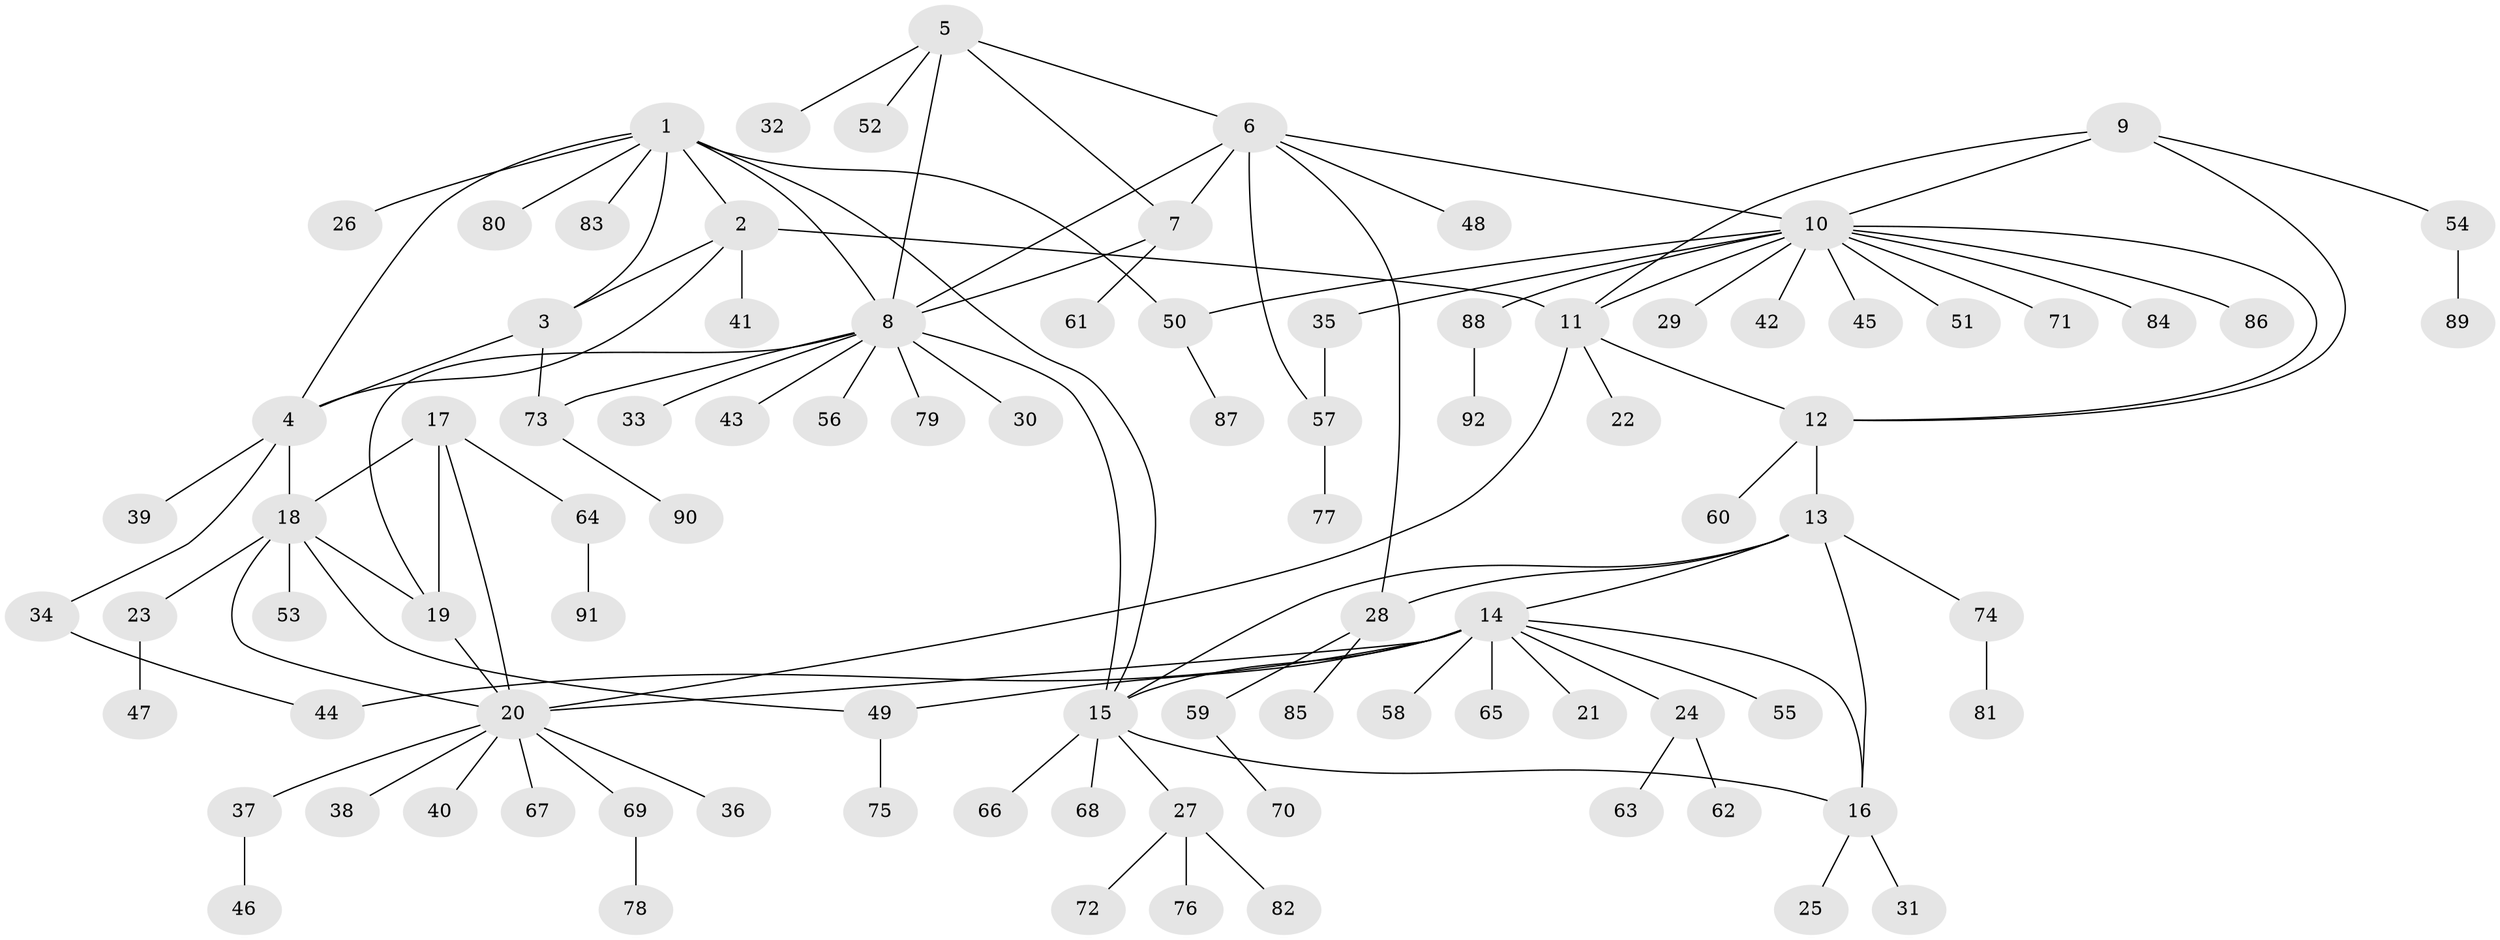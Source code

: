 // coarse degree distribution, {7: 0.05714285714285714, 3: 0.07142857142857142, 5: 0.02857142857142857, 12: 0.04285714285714286, 6: 0.02857142857142857, 10: 0.014285714285714285, 1: 0.6714285714285714, 2: 0.08571428571428572}
// Generated by graph-tools (version 1.1) at 2025/24/03/03/25 07:24:10]
// undirected, 92 vertices, 118 edges
graph export_dot {
graph [start="1"]
  node [color=gray90,style=filled];
  1;
  2;
  3;
  4;
  5;
  6;
  7;
  8;
  9;
  10;
  11;
  12;
  13;
  14;
  15;
  16;
  17;
  18;
  19;
  20;
  21;
  22;
  23;
  24;
  25;
  26;
  27;
  28;
  29;
  30;
  31;
  32;
  33;
  34;
  35;
  36;
  37;
  38;
  39;
  40;
  41;
  42;
  43;
  44;
  45;
  46;
  47;
  48;
  49;
  50;
  51;
  52;
  53;
  54;
  55;
  56;
  57;
  58;
  59;
  60;
  61;
  62;
  63;
  64;
  65;
  66;
  67;
  68;
  69;
  70;
  71;
  72;
  73;
  74;
  75;
  76;
  77;
  78;
  79;
  80;
  81;
  82;
  83;
  84;
  85;
  86;
  87;
  88;
  89;
  90;
  91;
  92;
  1 -- 2;
  1 -- 3;
  1 -- 4;
  1 -- 8;
  1 -- 15;
  1 -- 26;
  1 -- 50;
  1 -- 80;
  1 -- 83;
  2 -- 3;
  2 -- 4;
  2 -- 11;
  2 -- 41;
  3 -- 4;
  3 -- 73;
  4 -- 18;
  4 -- 34;
  4 -- 39;
  5 -- 6;
  5 -- 7;
  5 -- 8;
  5 -- 32;
  5 -- 52;
  6 -- 7;
  6 -- 8;
  6 -- 10;
  6 -- 28;
  6 -- 48;
  6 -- 57;
  7 -- 8;
  7 -- 61;
  8 -- 15;
  8 -- 19;
  8 -- 30;
  8 -- 33;
  8 -- 43;
  8 -- 56;
  8 -- 73;
  8 -- 79;
  9 -- 10;
  9 -- 11;
  9 -- 12;
  9 -- 54;
  10 -- 11;
  10 -- 12;
  10 -- 29;
  10 -- 35;
  10 -- 42;
  10 -- 45;
  10 -- 50;
  10 -- 51;
  10 -- 71;
  10 -- 84;
  10 -- 86;
  10 -- 88;
  11 -- 12;
  11 -- 20;
  11 -- 22;
  12 -- 13;
  12 -- 60;
  13 -- 14;
  13 -- 15;
  13 -- 16;
  13 -- 28;
  13 -- 74;
  14 -- 15;
  14 -- 16;
  14 -- 20;
  14 -- 21;
  14 -- 24;
  14 -- 44;
  14 -- 49;
  14 -- 55;
  14 -- 58;
  14 -- 65;
  15 -- 16;
  15 -- 27;
  15 -- 66;
  15 -- 68;
  16 -- 25;
  16 -- 31;
  17 -- 18;
  17 -- 19;
  17 -- 20;
  17 -- 64;
  18 -- 19;
  18 -- 20;
  18 -- 23;
  18 -- 49;
  18 -- 53;
  19 -- 20;
  20 -- 36;
  20 -- 37;
  20 -- 38;
  20 -- 40;
  20 -- 67;
  20 -- 69;
  23 -- 47;
  24 -- 62;
  24 -- 63;
  27 -- 72;
  27 -- 76;
  27 -- 82;
  28 -- 59;
  28 -- 85;
  34 -- 44;
  35 -- 57;
  37 -- 46;
  49 -- 75;
  50 -- 87;
  54 -- 89;
  57 -- 77;
  59 -- 70;
  64 -- 91;
  69 -- 78;
  73 -- 90;
  74 -- 81;
  88 -- 92;
}
